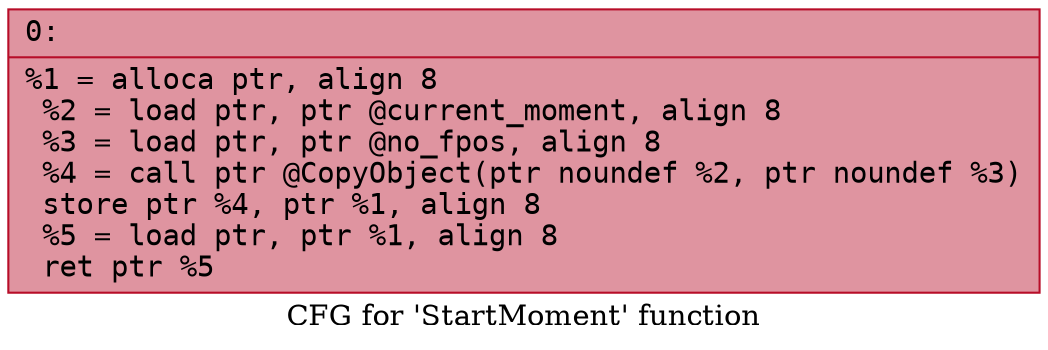 digraph "CFG for 'StartMoment' function" {
	label="CFG for 'StartMoment' function";

	Node0x6000032bb5c0 [shape=record,color="#b70d28ff", style=filled, fillcolor="#b70d2870" fontname="Courier",label="{0:\l|  %1 = alloca ptr, align 8\l  %2 = load ptr, ptr @current_moment, align 8\l  %3 = load ptr, ptr @no_fpos, align 8\l  %4 = call ptr @CopyObject(ptr noundef %2, ptr noundef %3)\l  store ptr %4, ptr %1, align 8\l  %5 = load ptr, ptr %1, align 8\l  ret ptr %5\l}"];
}
